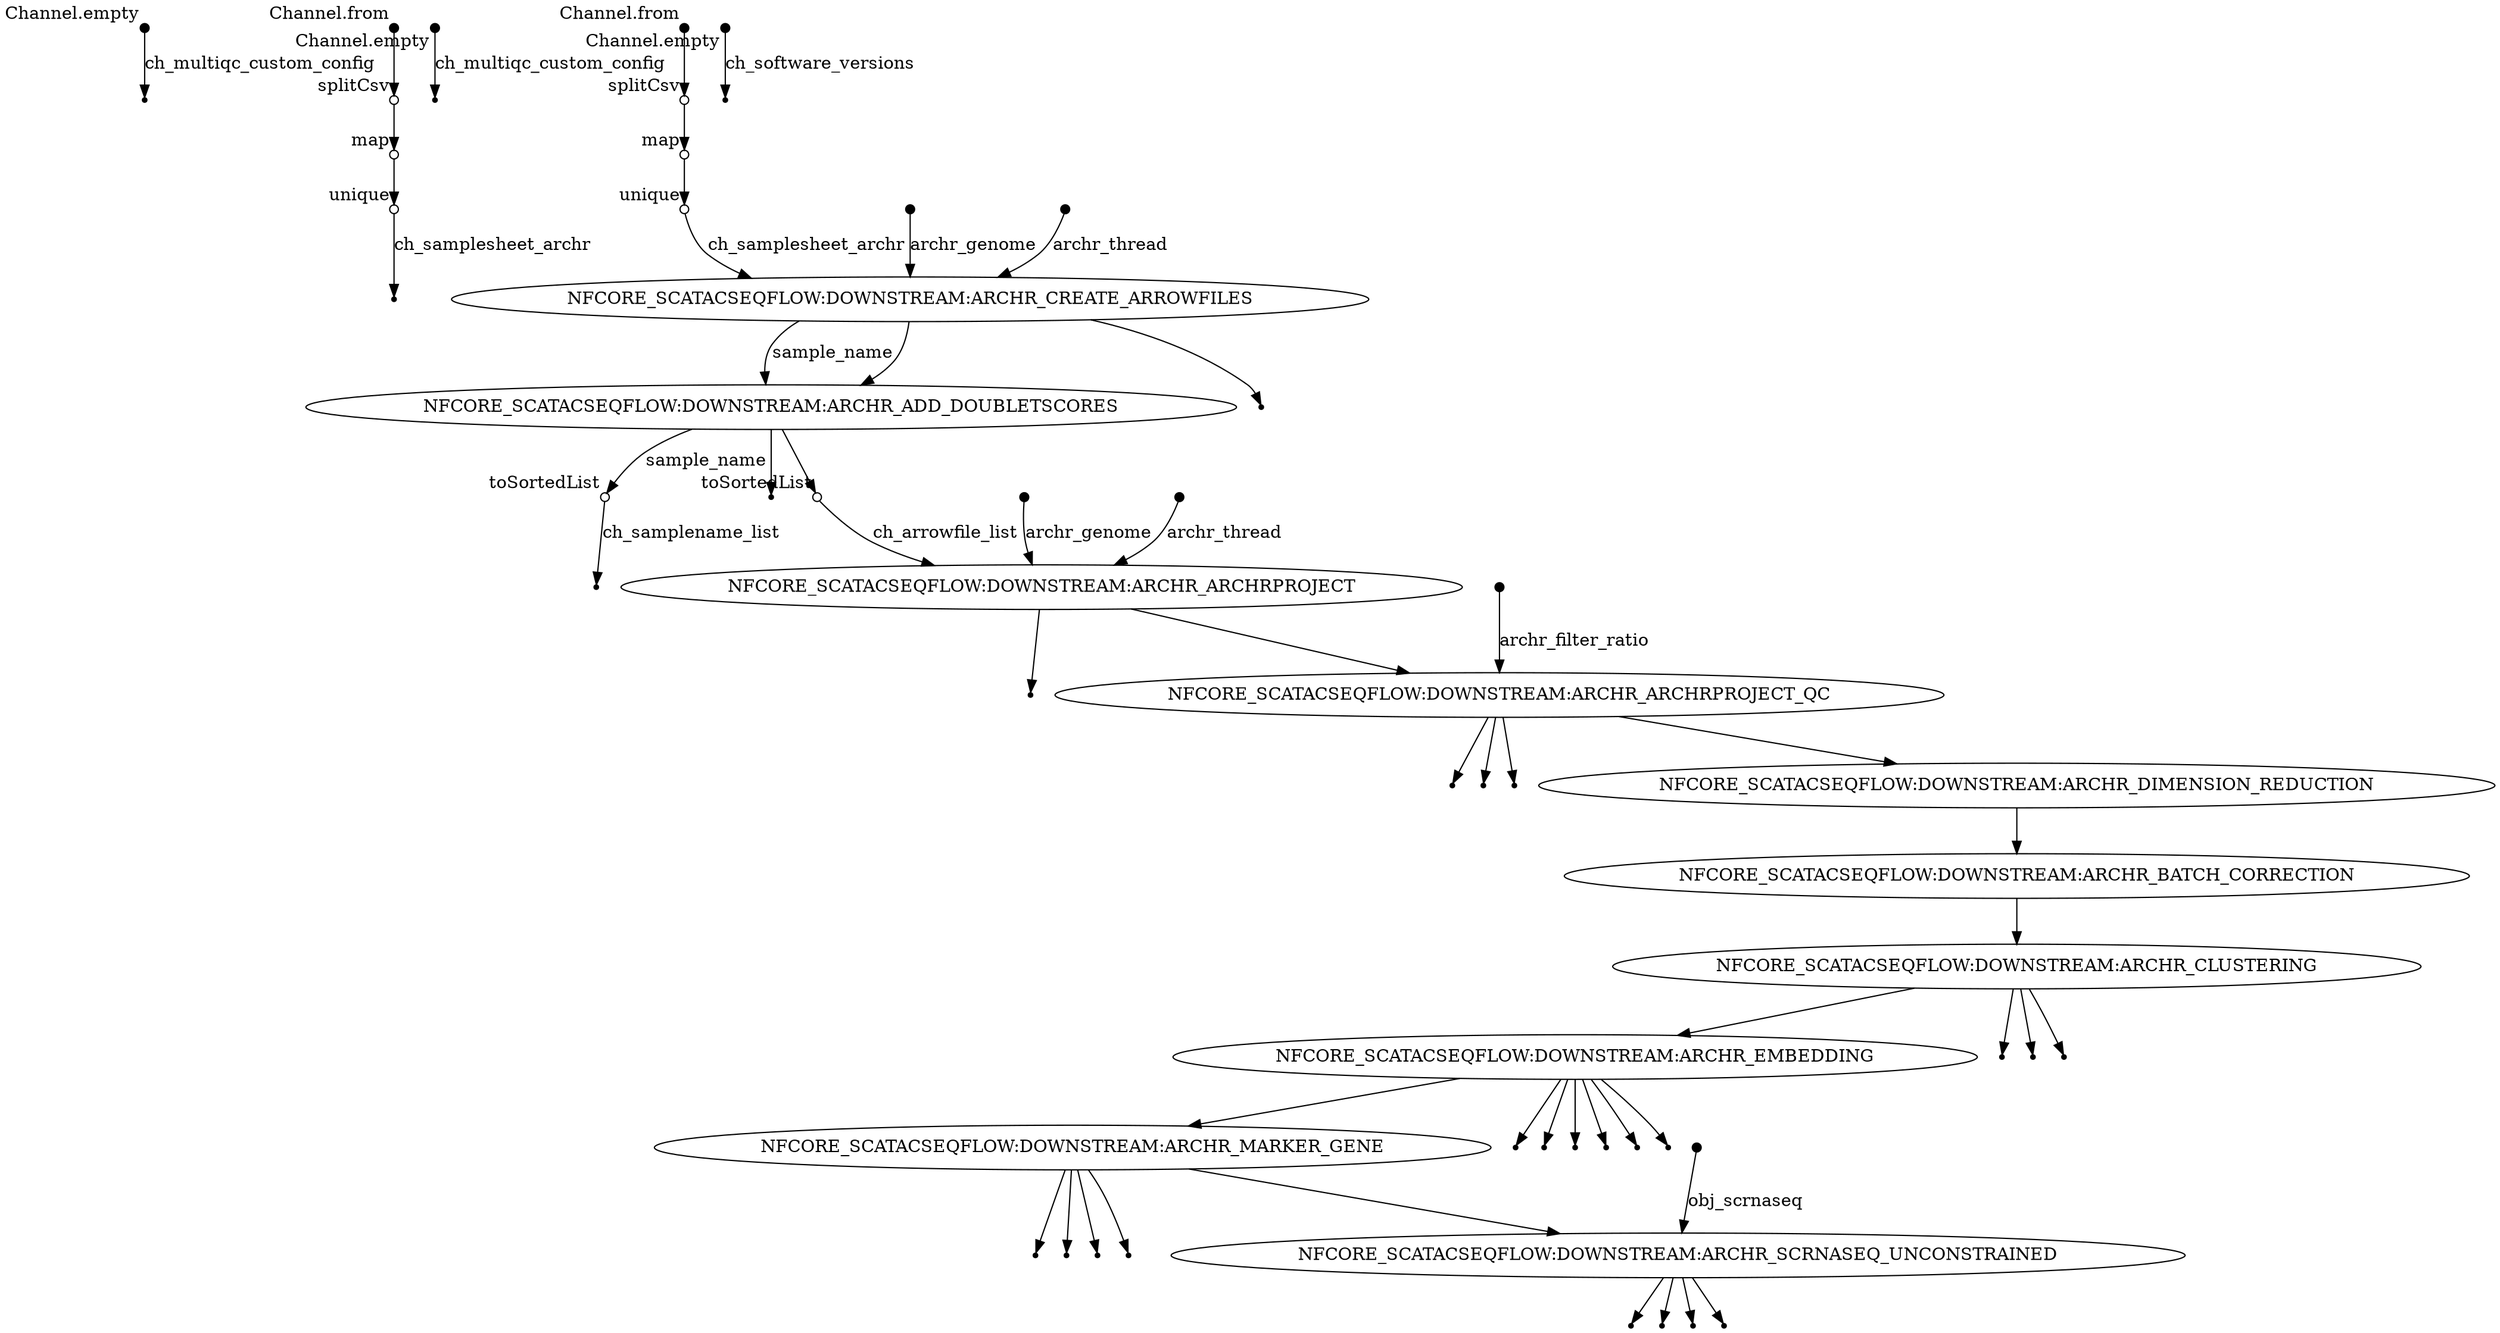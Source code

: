 digraph "pipeline_dag_20210811_155759" {
p0 [shape=point,label="",fixedsize=true,width=0.1,xlabel="Channel.empty"];
p1 [shape=point];
p0 -> p1 [label="ch_multiqc_custom_config"];

p2 [shape=point,label="",fixedsize=true,width=0.1,xlabel="Channel.from"];
p3 [shape=circle,label="",fixedsize=true,width=0.1,xlabel="splitCsv"];
p2 -> p3;

p3 [shape=circle,label="",fixedsize=true,width=0.1,xlabel="splitCsv"];
p4 [shape=circle,label="",fixedsize=true,width=0.1,xlabel="map"];
p3 -> p4;

p4 [shape=circle,label="",fixedsize=true,width=0.1,xlabel="map"];
p5 [shape=circle,label="",fixedsize=true,width=0.1,xlabel="unique"];
p4 -> p5;

p5 [shape=circle,label="",fixedsize=true,width=0.1,xlabel="unique"];
p6 [shape=point];
p5 -> p6 [label="ch_samplesheet_archr"];

p7 [shape=point,label="",fixedsize=true,width=0.1,xlabel="Channel.empty"];
p8 [shape=point];
p7 -> p8 [label="ch_multiqc_custom_config"];

p9 [shape=point,label="",fixedsize=true,width=0.1,xlabel="Channel.from"];
p10 [shape=circle,label="",fixedsize=true,width=0.1,xlabel="splitCsv"];
p9 -> p10;

p10 [shape=circle,label="",fixedsize=true,width=0.1,xlabel="splitCsv"];
p11 [shape=circle,label="",fixedsize=true,width=0.1,xlabel="map"];
p10 -> p11;

p11 [shape=circle,label="",fixedsize=true,width=0.1,xlabel="map"];
p12 [shape=circle,label="",fixedsize=true,width=0.1,xlabel="unique"];
p11 -> p12;

p12 [shape=circle,label="",fixedsize=true,width=0.1,xlabel="unique"];
p17 [label="NFCORE_SCATACSEQFLOW:DOWNSTREAM:ARCHR_CREATE_ARROWFILES"];
p12 -> p17 [label="ch_samplesheet_archr"];

p13 [shape=point,label="",fixedsize=true,width=0.1,xlabel="Channel.empty"];
p14 [shape=point];
p13 -> p14 [label="ch_software_versions"];

p15 [shape=point,label="",fixedsize=true,width=0.1];
p17 [label="NFCORE_SCATACSEQFLOW:DOWNSTREAM:ARCHR_CREATE_ARROWFILES"];
p15 -> p17 [label="archr_genome"];

p16 [shape=point,label="",fixedsize=true,width=0.1];
p17 [label="NFCORE_SCATACSEQFLOW:DOWNSTREAM:ARCHR_CREATE_ARROWFILES"];
p16 -> p17 [label="archr_thread"];

p17 [label="NFCORE_SCATACSEQFLOW:DOWNSTREAM:ARCHR_CREATE_ARROWFILES"];
p19 [label="NFCORE_SCATACSEQFLOW:DOWNSTREAM:ARCHR_ADD_DOUBLETSCORES"];
p17 -> p19 [label="sample_name"];

p17 [label="NFCORE_SCATACSEQFLOW:DOWNSTREAM:ARCHR_CREATE_ARROWFILES"];
p18 [shape=point];
p17 -> p18;

p17 [label="NFCORE_SCATACSEQFLOW:DOWNSTREAM:ARCHR_CREATE_ARROWFILES"];
p19 [label="NFCORE_SCATACSEQFLOW:DOWNSTREAM:ARCHR_ADD_DOUBLETSCORES"];
p17 -> p19;

p19 [label="NFCORE_SCATACSEQFLOW:DOWNSTREAM:ARCHR_ADD_DOUBLETSCORES"];
p21 [shape=circle,label="",fixedsize=true,width=0.1,xlabel="toSortedList"];
p19 -> p21 [label="sample_name"];

p19 [label="NFCORE_SCATACSEQFLOW:DOWNSTREAM:ARCHR_ADD_DOUBLETSCORES"];
p20 [shape=point];
p19 -> p20;

p19 [label="NFCORE_SCATACSEQFLOW:DOWNSTREAM:ARCHR_ADD_DOUBLETSCORES"];
p23 [shape=circle,label="",fixedsize=true,width=0.1,xlabel="toSortedList"];
p19 -> p23;

p21 [shape=circle,label="",fixedsize=true,width=0.1,xlabel="toSortedList"];
p22 [shape=point];
p21 -> p22 [label="ch_samplename_list"];

p23 [shape=circle,label="",fixedsize=true,width=0.1,xlabel="toSortedList"];
p26 [label="NFCORE_SCATACSEQFLOW:DOWNSTREAM:ARCHR_ARCHRPROJECT"];
p23 -> p26 [label="ch_arrowfile_list"];

p24 [shape=point,label="",fixedsize=true,width=0.1];
p26 [label="NFCORE_SCATACSEQFLOW:DOWNSTREAM:ARCHR_ARCHRPROJECT"];
p24 -> p26 [label="archr_genome"];

p25 [shape=point,label="",fixedsize=true,width=0.1];
p26 [label="NFCORE_SCATACSEQFLOW:DOWNSTREAM:ARCHR_ARCHRPROJECT"];
p25 -> p26 [label="archr_thread"];

p26 [label="NFCORE_SCATACSEQFLOW:DOWNSTREAM:ARCHR_ARCHRPROJECT"];
p27 [shape=point];
p26 -> p27;

p26 [label="NFCORE_SCATACSEQFLOW:DOWNSTREAM:ARCHR_ARCHRPROJECT"];
p29 [label="NFCORE_SCATACSEQFLOW:DOWNSTREAM:ARCHR_ARCHRPROJECT_QC"];
p26 -> p29;

p28 [shape=point,label="",fixedsize=true,width=0.1];
p29 [label="NFCORE_SCATACSEQFLOW:DOWNSTREAM:ARCHR_ARCHRPROJECT_QC"];
p28 -> p29 [label="archr_filter_ratio"];

p29 [label="NFCORE_SCATACSEQFLOW:DOWNSTREAM:ARCHR_ARCHRPROJECT_QC"];
p32 [shape=point];
p29 -> p32;

p29 [label="NFCORE_SCATACSEQFLOW:DOWNSTREAM:ARCHR_ARCHRPROJECT_QC"];
p31 [shape=point];
p29 -> p31;

p29 [label="NFCORE_SCATACSEQFLOW:DOWNSTREAM:ARCHR_ARCHRPROJECT_QC"];
p30 [shape=point];
p29 -> p30;

p29 [label="NFCORE_SCATACSEQFLOW:DOWNSTREAM:ARCHR_ARCHRPROJECT_QC"];
p33 [label="NFCORE_SCATACSEQFLOW:DOWNSTREAM:ARCHR_DIMENSION_REDUCTION"];
p29 -> p33;

p33 [label="NFCORE_SCATACSEQFLOW:DOWNSTREAM:ARCHR_DIMENSION_REDUCTION"];
p34 [label="NFCORE_SCATACSEQFLOW:DOWNSTREAM:ARCHR_BATCH_CORRECTION"];
p33 -> p34;

p34 [label="NFCORE_SCATACSEQFLOW:DOWNSTREAM:ARCHR_BATCH_CORRECTION"];
p35 [label="NFCORE_SCATACSEQFLOW:DOWNSTREAM:ARCHR_CLUSTERING"];
p34 -> p35;

p35 [label="NFCORE_SCATACSEQFLOW:DOWNSTREAM:ARCHR_CLUSTERING"];
p39 [label="NFCORE_SCATACSEQFLOW:DOWNSTREAM:ARCHR_EMBEDDING"];
p35 -> p39;

p35 [label="NFCORE_SCATACSEQFLOW:DOWNSTREAM:ARCHR_CLUSTERING"];
p38 [shape=point];
p35 -> p38;

p35 [label="NFCORE_SCATACSEQFLOW:DOWNSTREAM:ARCHR_CLUSTERING"];
p37 [shape=point];
p35 -> p37;

p35 [label="NFCORE_SCATACSEQFLOW:DOWNSTREAM:ARCHR_CLUSTERING"];
p36 [shape=point];
p35 -> p36;

p39 [label="NFCORE_SCATACSEQFLOW:DOWNSTREAM:ARCHR_EMBEDDING"];
p46 [label="NFCORE_SCATACSEQFLOW:DOWNSTREAM:ARCHR_MARKER_GENE"];
p39 -> p46;

p39 [label="NFCORE_SCATACSEQFLOW:DOWNSTREAM:ARCHR_EMBEDDING"];
p45 [shape=point];
p39 -> p45;

p39 [label="NFCORE_SCATACSEQFLOW:DOWNSTREAM:ARCHR_EMBEDDING"];
p44 [shape=point];
p39 -> p44;

p39 [label="NFCORE_SCATACSEQFLOW:DOWNSTREAM:ARCHR_EMBEDDING"];
p43 [shape=point];
p39 -> p43;

p39 [label="NFCORE_SCATACSEQFLOW:DOWNSTREAM:ARCHR_EMBEDDING"];
p42 [shape=point];
p39 -> p42;

p39 [label="NFCORE_SCATACSEQFLOW:DOWNSTREAM:ARCHR_EMBEDDING"];
p41 [shape=point];
p39 -> p41;

p39 [label="NFCORE_SCATACSEQFLOW:DOWNSTREAM:ARCHR_EMBEDDING"];
p40 [shape=point];
p39 -> p40;

p46 [label="NFCORE_SCATACSEQFLOW:DOWNSTREAM:ARCHR_MARKER_GENE"];
p52 [label="NFCORE_SCATACSEQFLOW:DOWNSTREAM:ARCHR_SCRNASEQ_UNCONSTRAINED"];
p46 -> p52;

p46 [label="NFCORE_SCATACSEQFLOW:DOWNSTREAM:ARCHR_MARKER_GENE"];
p50 [shape=point];
p46 -> p50;

p46 [label="NFCORE_SCATACSEQFLOW:DOWNSTREAM:ARCHR_MARKER_GENE"];
p49 [shape=point];
p46 -> p49;

p46 [label="NFCORE_SCATACSEQFLOW:DOWNSTREAM:ARCHR_MARKER_GENE"];
p48 [shape=point];
p46 -> p48;

p46 [label="NFCORE_SCATACSEQFLOW:DOWNSTREAM:ARCHR_MARKER_GENE"];
p47 [shape=point];
p46 -> p47;

p51 [shape=point,label="",fixedsize=true,width=0.1];
p52 [label="NFCORE_SCATACSEQFLOW:DOWNSTREAM:ARCHR_SCRNASEQ_UNCONSTRAINED"];
p51 -> p52 [label="obj_scrnaseq"];

p52 [label="NFCORE_SCATACSEQFLOW:DOWNSTREAM:ARCHR_SCRNASEQ_UNCONSTRAINED"];
p56 [shape=point];
p52 -> p56;

p52 [label="NFCORE_SCATACSEQFLOW:DOWNSTREAM:ARCHR_SCRNASEQ_UNCONSTRAINED"];
p55 [shape=point];
p52 -> p55;

p52 [label="NFCORE_SCATACSEQFLOW:DOWNSTREAM:ARCHR_SCRNASEQ_UNCONSTRAINED"];
p54 [shape=point];
p52 -> p54;

p52 [label="NFCORE_SCATACSEQFLOW:DOWNSTREAM:ARCHR_SCRNASEQ_UNCONSTRAINED"];
p53 [shape=point];
p52 -> p53;

}
